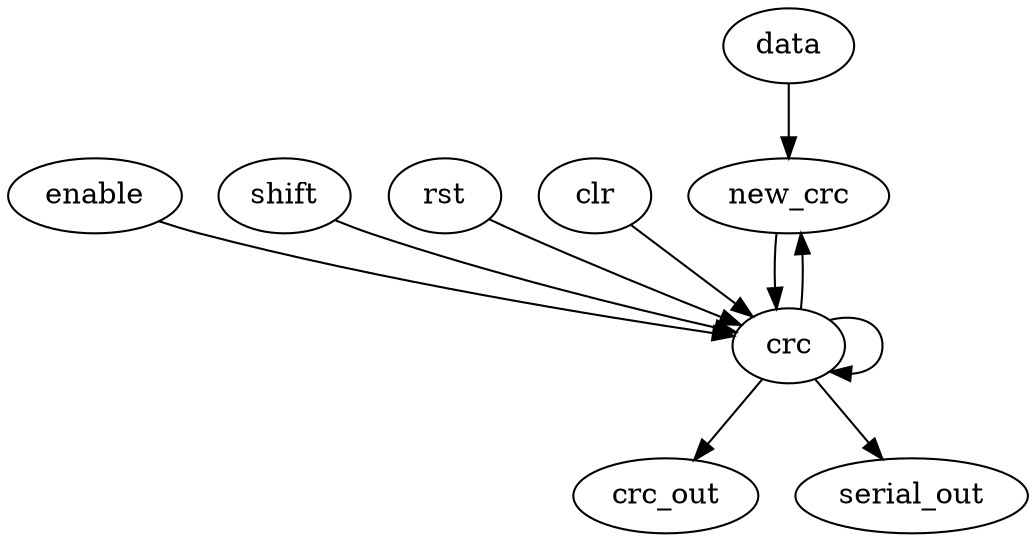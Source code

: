 digraph "" {
	new_crc -> crc	 [weight=1.0];
	enable -> crc	 [weight=2.0];
	shift -> crc	 [weight=1.0];
	crc -> new_crc	 [weight=45.0];
	crc -> crc_out	 [weight=1.0];
	crc -> crc	 [weight=1.0];
	crc -> serial_out	 [weight=1.0];
	rst -> crc	 [weight=4.0];
	data -> new_crc	 [weight=14.0];
	clr -> crc	 [weight=3.0];
}
